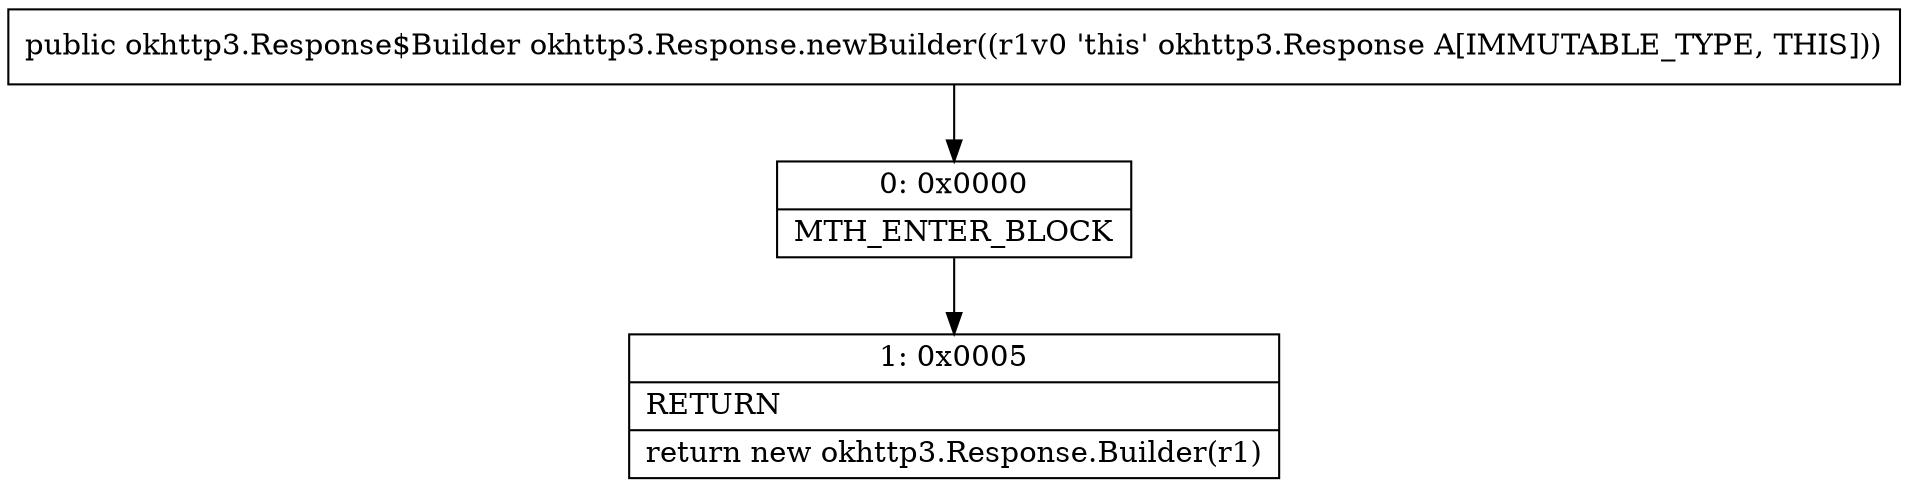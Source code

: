 digraph "CFG forokhttp3.Response.newBuilder()Lokhttp3\/Response$Builder;" {
Node_0 [shape=record,label="{0\:\ 0x0000|MTH_ENTER_BLOCK\l}"];
Node_1 [shape=record,label="{1\:\ 0x0005|RETURN\l|return new okhttp3.Response.Builder(r1)\l}"];
MethodNode[shape=record,label="{public okhttp3.Response$Builder okhttp3.Response.newBuilder((r1v0 'this' okhttp3.Response A[IMMUTABLE_TYPE, THIS])) }"];
MethodNode -> Node_0;
Node_0 -> Node_1;
}

